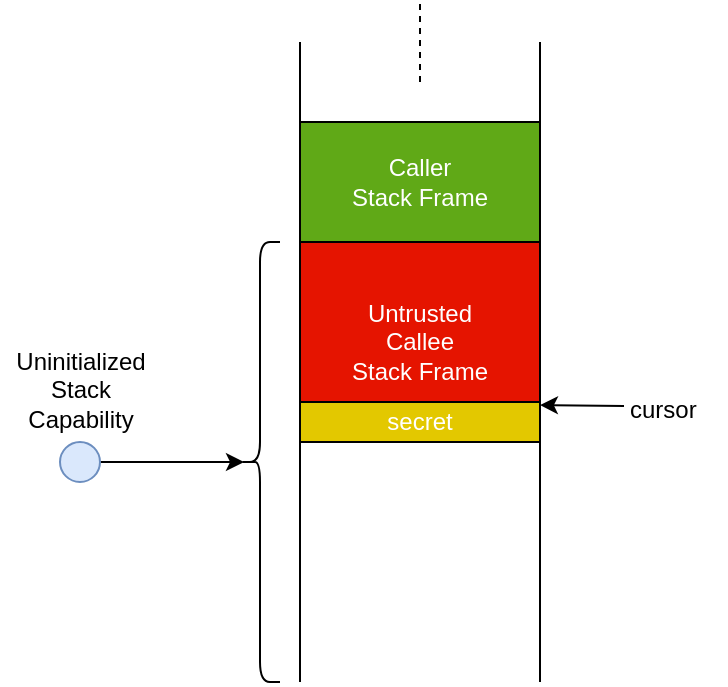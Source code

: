 <mxfile version="12.1.7" type="device" pages="1"><diagram id="PjYeybVtm9ufVhOcvGIO" name="Page-1"><mxGraphModel dx="1158" dy="726" grid="1" gridSize="10" guides="1" tooltips="1" connect="1" arrows="1" fold="1" page="1" pageScale="1" pageWidth="850" pageHeight="1100" math="0" shadow="0"><root><mxCell id="0"/><mxCell id="1" parent="0"/><mxCell id="3q2pvhwi0i0WQqCyVRY3-1" value="" style="endArrow=none;html=1;" parent="1" edge="1"><mxGeometry width="50" height="50" relative="1" as="geometry"><mxPoint x="240" y="400" as="sourcePoint"/><mxPoint x="240" y="80" as="targetPoint"/></mxGeometry></mxCell><mxCell id="3q2pvhwi0i0WQqCyVRY3-2" value="" style="endArrow=none;html=1;" parent="1" edge="1"><mxGeometry width="50" height="50" relative="1" as="geometry"><mxPoint x="360" y="400" as="sourcePoint"/><mxPoint x="360" y="80" as="targetPoint"/></mxGeometry></mxCell><mxCell id="3q2pvhwi0i0WQqCyVRY3-3" value="" style="endArrow=none;dashed=1;html=1;" parent="1" edge="1"><mxGeometry width="50" height="50" relative="1" as="geometry"><mxPoint x="300" y="100" as="sourcePoint"/><mxPoint x="300" y="60" as="targetPoint"/></mxGeometry></mxCell><mxCell id="3q2pvhwi0i0WQqCyVRY3-4" value="Caller&lt;br&gt;Stack Frame" style="rounded=0;whiteSpace=wrap;html=1;strokeColor=#000000;align=center;fillColor=#60a917;fontColor=#ffffff;" parent="1" vertex="1"><mxGeometry x="240" y="120" width="120" height="60" as="geometry"/></mxCell><mxCell id="3q2pvhwi0i0WQqCyVRY3-5" value="Untrusted&lt;br&gt;Callee&lt;br&gt;Stack Frame" style="rounded=0;whiteSpace=wrap;html=1;strokeColor=#000000;align=center;fillColor=#e51400;fontColor=#ffffff;" parent="1" vertex="1"><mxGeometry x="240" y="180" width="120" height="100" as="geometry"/></mxCell><mxCell id="3q2pvhwi0i0WQqCyVRY3-10" style="edgeStyle=orthogonalEdgeStyle;rounded=0;orthogonalLoop=1;jettySize=auto;html=1;entryX=0.1;entryY=0.5;entryDx=0;entryDy=0;entryPerimeter=0;" parent="1" source="3q2pvhwi0i0WQqCyVRY3-6" target="3q2pvhwi0i0WQqCyVRY3-7" edge="1"><mxGeometry relative="1" as="geometry"/></mxCell><mxCell id="3q2pvhwi0i0WQqCyVRY3-6" value="" style="ellipse;whiteSpace=wrap;html=1;aspect=fixed;strokeColor=#6c8ebf;align=center;fillColor=#dae8fc;" parent="1" vertex="1"><mxGeometry x="120" y="280" width="20" height="20" as="geometry"/></mxCell><mxCell id="3q2pvhwi0i0WQqCyVRY3-7" value="" style="shape=curlyBracket;whiteSpace=wrap;html=1;rounded=1;strokeColor=#000000;align=center;" parent="1" vertex="1"><mxGeometry x="210" y="180" width="20" height="220" as="geometry"/></mxCell><mxCell id="3q2pvhwi0i0WQqCyVRY3-9" value="Uninitialized&lt;br&gt;Stack&lt;br&gt;Capability" style="text;html=1;resizable=0;points=[];autosize=1;align=center;verticalAlign=top;spacingTop=-4;" parent="1" vertex="1"><mxGeometry x="90" y="230" width="80" height="40" as="geometry"/></mxCell><mxCell id="3q2pvhwi0i0WQqCyVRY3-19" value="" style="endArrow=classic;html=1;entryX=0.983;entryY=-0.074;entryDx=0;entryDy=0;entryPerimeter=0;" parent="1" edge="1"><mxGeometry width="50" height="50" relative="1" as="geometry"><mxPoint x="402" y="262" as="sourcePoint"/><mxPoint x="359.96" y="261.52" as="targetPoint"/></mxGeometry></mxCell><mxCell id="3q2pvhwi0i0WQqCyVRY3-20" value="cursor" style="text;html=1;resizable=0;points=[];autosize=1;align=left;verticalAlign=top;spacingTop=-4;" parent="1" vertex="1"><mxGeometry x="403" y="254" width="50" height="20" as="geometry"/></mxCell><mxCell id="3q2pvhwi0i0WQqCyVRY3-22" value="secret" style="rounded=0;whiteSpace=wrap;html=1;strokeColor=#000000;align=center;fillColor=#e3c800;fontColor=#ffffff;" parent="1" vertex="1"><mxGeometry x="240" y="260" width="120" height="20" as="geometry"/></mxCell></root></mxGraphModel></diagram></mxfile>